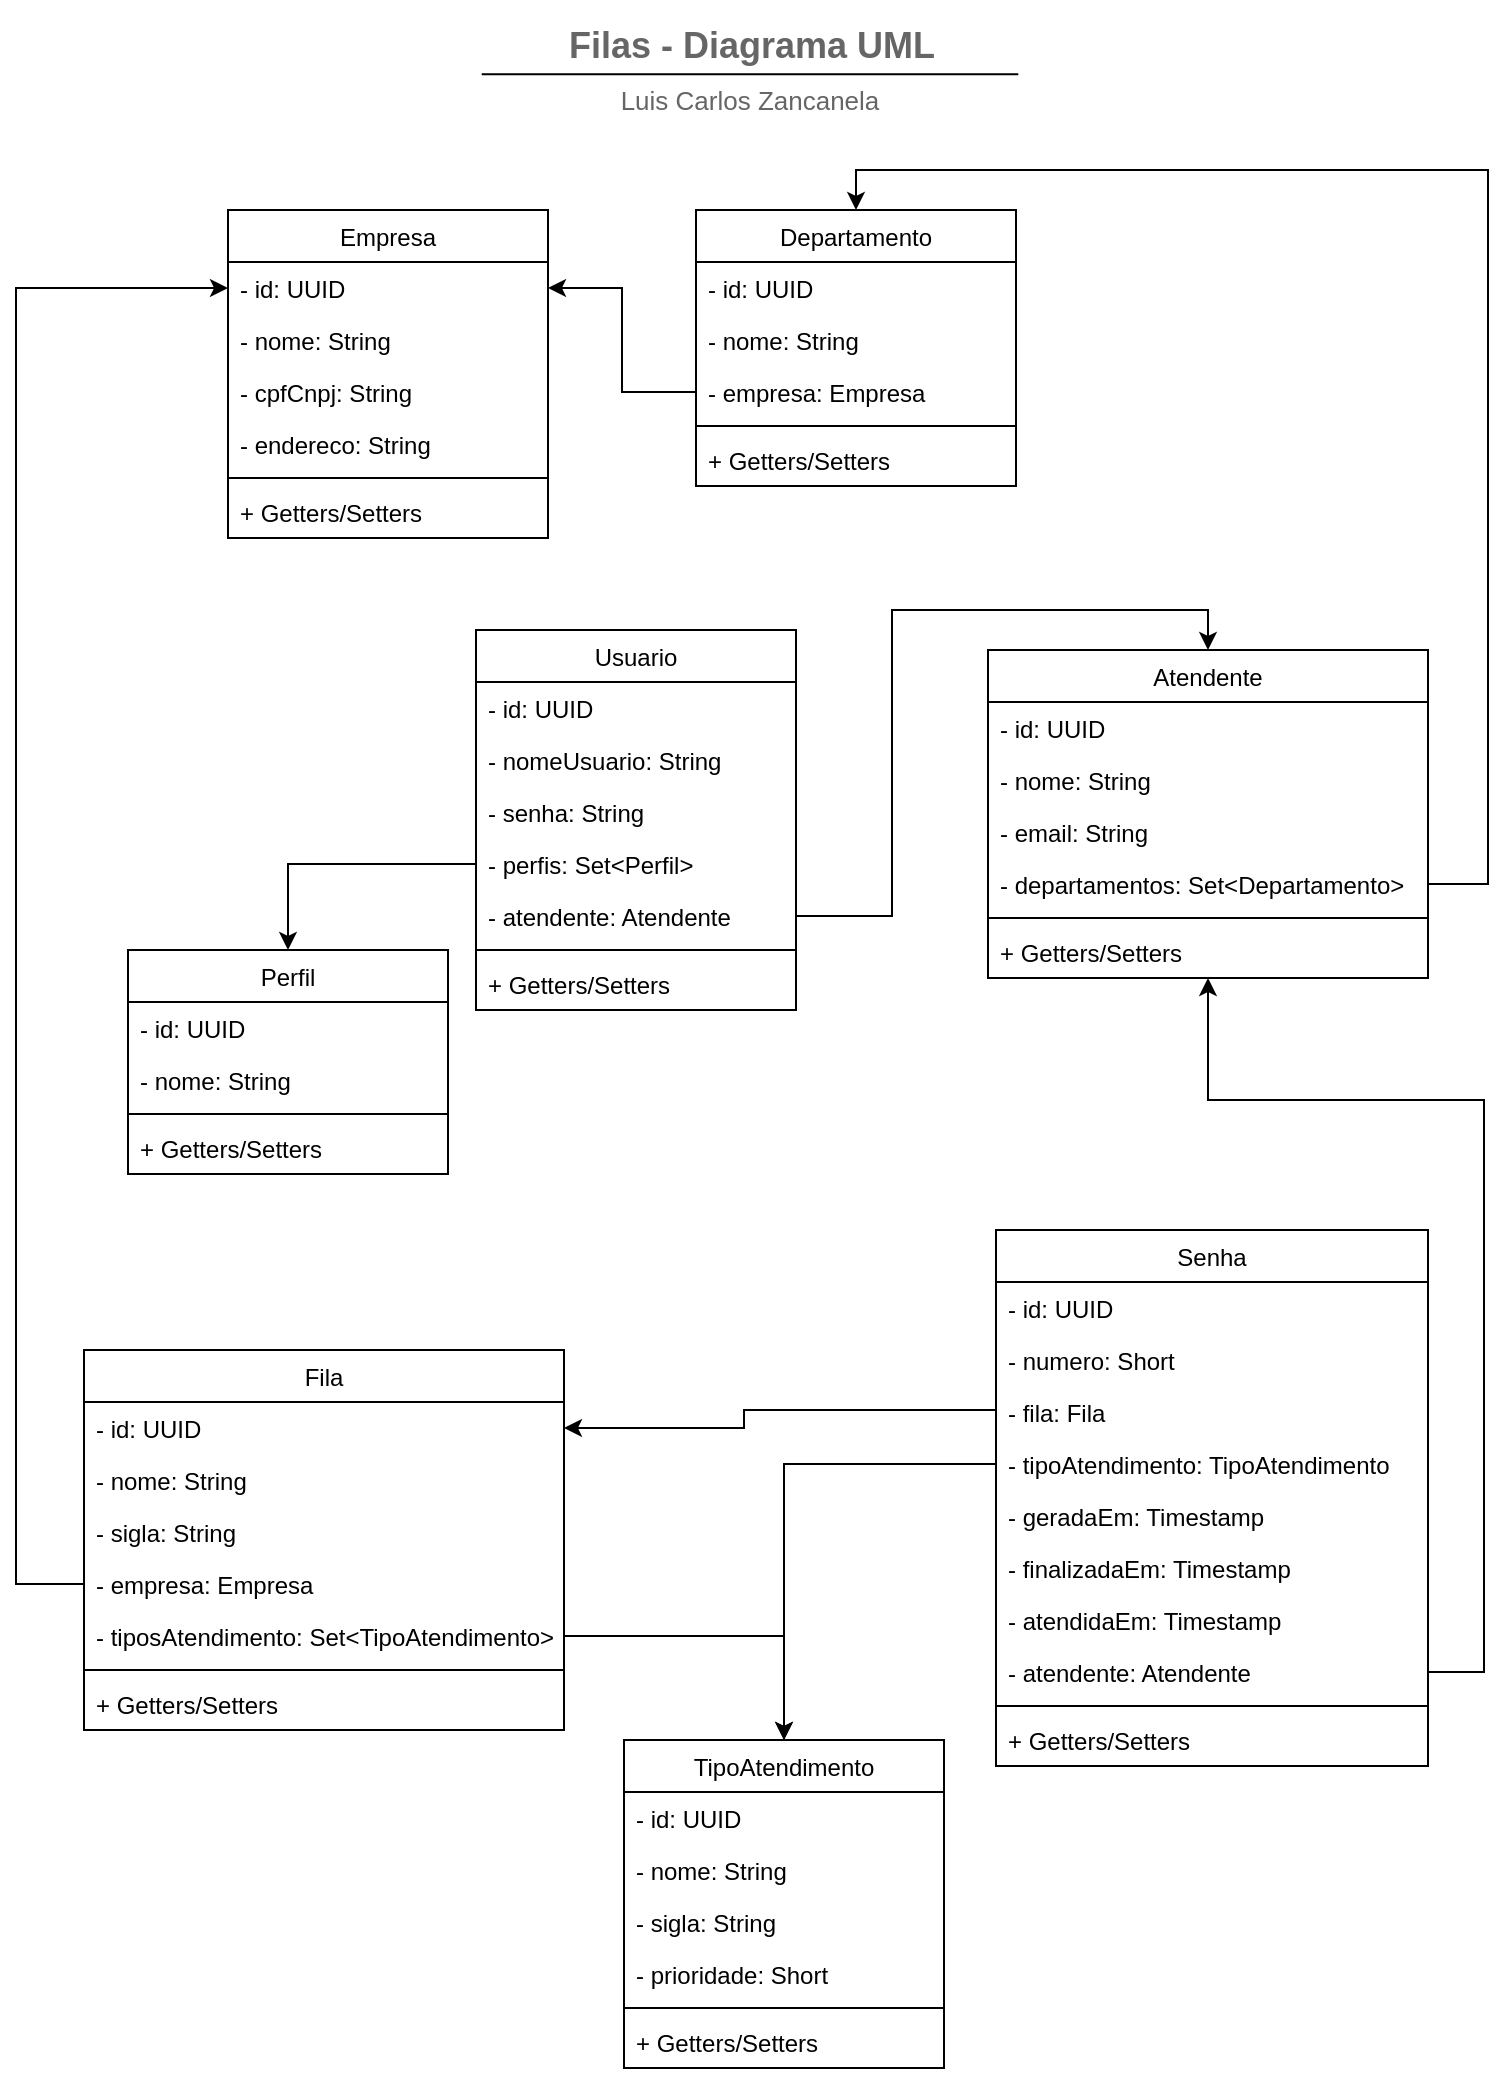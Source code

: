 <mxfile version="20.8.23" type="device"><diagram id="C5RBs43oDa-KdzZeNtuy" name="Page-1"><mxGraphModel dx="1434" dy="764" grid="1" gridSize="10" guides="1" tooltips="1" connect="1" arrows="1" fold="1" page="1" pageScale="1" pageWidth="827" pageHeight="1169" math="0" shadow="0"><root><mxCell id="WIyWlLk6GJQsqaUBKTNV-0"/><mxCell id="WIyWlLk6GJQsqaUBKTNV-1" parent="WIyWlLk6GJQsqaUBKTNV-0"/><mxCell id="zkfFHV4jXpPFQw0GAbJ--0" value="Empresa" style="swimlane;fontStyle=0;align=center;verticalAlign=top;childLayout=stackLayout;horizontal=1;startSize=26;horizontalStack=0;resizeParent=1;resizeLast=0;collapsible=1;marginBottom=0;rounded=0;shadow=0;strokeWidth=1;" parent="WIyWlLk6GJQsqaUBKTNV-1" vertex="1"><mxGeometry x="152" y="135" width="160" height="164" as="geometry"><mxRectangle x="230" y="140" width="160" height="26" as="alternateBounds"/></mxGeometry></mxCell><mxCell id="ADWhMTYY1cXsWuHBEcW_-0" value="- id: UUID" style="text;align=left;verticalAlign=top;spacingLeft=4;spacingRight=4;overflow=hidden;rotatable=0;points=[[0,0.5],[1,0.5]];portConstraint=eastwest;" parent="zkfFHV4jXpPFQw0GAbJ--0" vertex="1"><mxGeometry y="26" width="160" height="26" as="geometry"/></mxCell><mxCell id="zkfFHV4jXpPFQw0GAbJ--1" value="- nome: String" style="text;align=left;verticalAlign=top;spacingLeft=4;spacingRight=4;overflow=hidden;rotatable=0;points=[[0,0.5],[1,0.5]];portConstraint=eastwest;" parent="zkfFHV4jXpPFQw0GAbJ--0" vertex="1"><mxGeometry y="52" width="160" height="26" as="geometry"/></mxCell><mxCell id="zkfFHV4jXpPFQw0GAbJ--2" value="- cpfCnpj: String" style="text;align=left;verticalAlign=top;spacingLeft=4;spacingRight=4;overflow=hidden;rotatable=0;points=[[0,0.5],[1,0.5]];portConstraint=eastwest;rounded=0;shadow=0;html=0;" parent="zkfFHV4jXpPFQw0GAbJ--0" vertex="1"><mxGeometry y="78" width="160" height="26" as="geometry"/></mxCell><mxCell id="zkfFHV4jXpPFQw0GAbJ--3" value="- endereco: String" style="text;align=left;verticalAlign=top;spacingLeft=4;spacingRight=4;overflow=hidden;rotatable=0;points=[[0,0.5],[1,0.5]];portConstraint=eastwest;rounded=0;shadow=0;html=0;" parent="zkfFHV4jXpPFQw0GAbJ--0" vertex="1"><mxGeometry y="104" width="160" height="26" as="geometry"/></mxCell><mxCell id="ADWhMTYY1cXsWuHBEcW_-4" value="" style="line;html=1;strokeWidth=1;align=left;verticalAlign=middle;spacingTop=-1;spacingLeft=3;spacingRight=3;rotatable=0;labelPosition=right;points=[];portConstraint=eastwest;" parent="zkfFHV4jXpPFQw0GAbJ--0" vertex="1"><mxGeometry y="130" width="160" height="8" as="geometry"/></mxCell><mxCell id="ADWhMTYY1cXsWuHBEcW_-5" value="+ Getters/Setters" style="text;align=left;verticalAlign=top;spacingLeft=4;spacingRight=4;overflow=hidden;rotatable=0;points=[[0,0.5],[1,0.5]];portConstraint=eastwest;rounded=0;shadow=0;html=0;" parent="zkfFHV4jXpPFQw0GAbJ--0" vertex="1"><mxGeometry y="138" width="160" height="26" as="geometry"/></mxCell><mxCell id="ADWhMTYY1cXsWuHBEcW_-37" style="edgeStyle=orthogonalEdgeStyle;rounded=0;orthogonalLoop=1;jettySize=auto;html=1;entryX=0;entryY=0.5;entryDx=0;entryDy=0;exitX=0;exitY=0.5;exitDx=0;exitDy=0;" parent="WIyWlLk6GJQsqaUBKTNV-1" source="ADWhMTYY1cXsWuHBEcW_-9" target="ADWhMTYY1cXsWuHBEcW_-0" edge="1"><mxGeometry relative="1" as="geometry"><Array as="points"><mxPoint x="46" y="822"/><mxPoint x="46" y="174"/></Array></mxGeometry></mxCell><mxCell id="zkfFHV4jXpPFQw0GAbJ--6" value="Fila" style="swimlane;fontStyle=0;align=center;verticalAlign=top;childLayout=stackLayout;horizontal=1;startSize=26;horizontalStack=0;resizeParent=1;resizeLast=0;collapsible=1;marginBottom=0;rounded=0;shadow=0;strokeWidth=1;" parent="WIyWlLk6GJQsqaUBKTNV-1" vertex="1"><mxGeometry x="80" y="705" width="240" height="190" as="geometry"><mxRectangle x="130" y="380" width="160" height="26" as="alternateBounds"/></mxGeometry></mxCell><mxCell id="zkfFHV4jXpPFQw0GAbJ--7" value="- id: UUID" style="text;align=left;verticalAlign=top;spacingLeft=4;spacingRight=4;overflow=hidden;rotatable=0;points=[[0,0.5],[1,0.5]];portConstraint=eastwest;" parent="zkfFHV4jXpPFQw0GAbJ--6" vertex="1"><mxGeometry y="26" width="240" height="26" as="geometry"/></mxCell><mxCell id="zkfFHV4jXpPFQw0GAbJ--8" value="- nome: String" style="text;align=left;verticalAlign=top;spacingLeft=4;spacingRight=4;overflow=hidden;rotatable=0;points=[[0,0.5],[1,0.5]];portConstraint=eastwest;rounded=0;shadow=0;html=0;" parent="zkfFHV4jXpPFQw0GAbJ--6" vertex="1"><mxGeometry y="52" width="240" height="26" as="geometry"/></mxCell><mxCell id="ADWhMTYY1cXsWuHBEcW_-69" value="- sigla: String" style="text;align=left;verticalAlign=top;spacingLeft=4;spacingRight=4;overflow=hidden;rotatable=0;points=[[0,0.5],[1,0.5]];portConstraint=eastwest;rounded=0;shadow=0;html=0;" parent="zkfFHV4jXpPFQw0GAbJ--6" vertex="1"><mxGeometry y="78" width="240" height="26" as="geometry"/></mxCell><mxCell id="ADWhMTYY1cXsWuHBEcW_-9" value="- empresa: Empresa" style="text;align=left;verticalAlign=top;spacingLeft=4;spacingRight=4;overflow=hidden;rotatable=0;points=[[0,0.5],[1,0.5]];portConstraint=eastwest;rounded=0;shadow=0;html=0;" parent="zkfFHV4jXpPFQw0GAbJ--6" vertex="1"><mxGeometry y="104" width="240" height="26" as="geometry"/></mxCell><mxCell id="7JZhe1OQa5tvlyuOuLBr-11" value="- tiposAtendimento: Set&lt;TipoAtendimento&gt;" style="text;align=left;verticalAlign=top;spacingLeft=4;spacingRight=4;overflow=hidden;rotatable=0;points=[[0,0.5],[1,0.5]];portConstraint=eastwest;rounded=0;shadow=0;html=0;" parent="zkfFHV4jXpPFQw0GAbJ--6" vertex="1"><mxGeometry y="130" width="240" height="26" as="geometry"/></mxCell><mxCell id="ADWhMTYY1cXsWuHBEcW_-2" value="" style="line;html=1;strokeWidth=1;align=left;verticalAlign=middle;spacingTop=-1;spacingLeft=3;spacingRight=3;rotatable=0;labelPosition=right;points=[];portConstraint=eastwest;" parent="zkfFHV4jXpPFQw0GAbJ--6" vertex="1"><mxGeometry y="156" width="240" height="8" as="geometry"/></mxCell><mxCell id="ADWhMTYY1cXsWuHBEcW_-6" value="+ Getters/Setters" style="text;align=left;verticalAlign=top;spacingLeft=4;spacingRight=4;overflow=hidden;rotatable=0;points=[[0,0.5],[1,0.5]];portConstraint=eastwest;rounded=0;shadow=0;html=0;" parent="zkfFHV4jXpPFQw0GAbJ--6" vertex="1"><mxGeometry y="164" width="240" height="26" as="geometry"/></mxCell><mxCell id="ADWhMTYY1cXsWuHBEcW_-40" style="edgeStyle=orthogonalEdgeStyle;rounded=0;orthogonalLoop=1;jettySize=auto;html=1;entryX=0.5;entryY=1;entryDx=0;entryDy=0;exitX=1;exitY=0.5;exitDx=0;exitDy=0;" parent="WIyWlLk6GJQsqaUBKTNV-1" source="ADWhMTYY1cXsWuHBEcW_-12" target="ADWhMTYY1cXsWuHBEcW_-13" edge="1"><mxGeometry relative="1" as="geometry"><Array as="points"><mxPoint x="780" y="866"/><mxPoint x="780" y="580"/><mxPoint x="642" y="580"/></Array></mxGeometry></mxCell><mxCell id="zkfFHV4jXpPFQw0GAbJ--13" value="Senha" style="swimlane;fontStyle=0;align=center;verticalAlign=top;childLayout=stackLayout;horizontal=1;startSize=26;horizontalStack=0;resizeParent=1;resizeLast=0;collapsible=1;marginBottom=0;rounded=0;shadow=0;strokeWidth=1;" parent="WIyWlLk6GJQsqaUBKTNV-1" vertex="1"><mxGeometry x="536" y="645" width="216" height="268" as="geometry"><mxRectangle x="340" y="380" width="170" height="26" as="alternateBounds"/></mxGeometry></mxCell><mxCell id="zkfFHV4jXpPFQw0GAbJ--14" value="- id: UUID" style="text;align=left;verticalAlign=top;spacingLeft=4;spacingRight=4;overflow=hidden;rotatable=0;points=[[0,0.5],[1,0.5]];portConstraint=eastwest;" parent="zkfFHV4jXpPFQw0GAbJ--13" vertex="1"><mxGeometry y="26" width="216" height="26" as="geometry"/></mxCell><mxCell id="ADWhMTYY1cXsWuHBEcW_-7" value="- numero: Short" style="text;align=left;verticalAlign=top;spacingLeft=4;spacingRight=4;overflow=hidden;rotatable=0;points=[[0,0.5],[1,0.5]];portConstraint=eastwest;" parent="zkfFHV4jXpPFQw0GAbJ--13" vertex="1"><mxGeometry y="52" width="216" height="26" as="geometry"/></mxCell><mxCell id="ADWhMTYY1cXsWuHBEcW_-8" value="- fila: Fila" style="text;align=left;verticalAlign=top;spacingLeft=4;spacingRight=4;overflow=hidden;rotatable=0;points=[[0,0.5],[1,0.5]];portConstraint=eastwest;" parent="zkfFHV4jXpPFQw0GAbJ--13" vertex="1"><mxGeometry y="78" width="216" height="26" as="geometry"/></mxCell><mxCell id="ADWhMTYY1cXsWuHBEcW_-58" value="- tipoAtendimento: TipoAtendimento" style="text;align=left;verticalAlign=top;spacingLeft=4;spacingRight=4;overflow=hidden;rotatable=0;points=[[0,0.5],[1,0.5]];portConstraint=eastwest;" parent="zkfFHV4jXpPFQw0GAbJ--13" vertex="1"><mxGeometry y="104" width="216" height="26" as="geometry"/></mxCell><mxCell id="ADWhMTYY1cXsWuHBEcW_-10" value="- geradaEm: Timestamp" style="text;align=left;verticalAlign=top;spacingLeft=4;spacingRight=4;overflow=hidden;rotatable=0;points=[[0,0.5],[1,0.5]];portConstraint=eastwest;" parent="zkfFHV4jXpPFQw0GAbJ--13" vertex="1"><mxGeometry y="130" width="216" height="26" as="geometry"/></mxCell><mxCell id="ADWhMTYY1cXsWuHBEcW_-59" value="- finalizadaEm: Timestamp" style="text;align=left;verticalAlign=top;spacingLeft=4;spacingRight=4;overflow=hidden;rotatable=0;points=[[0,0.5],[1,0.5]];portConstraint=eastwest;" parent="zkfFHV4jXpPFQw0GAbJ--13" vertex="1"><mxGeometry y="156" width="216" height="26" as="geometry"/></mxCell><mxCell id="a9kXdfOx25dm5fc3mjPF-0" value="- atendidaEm: Timestamp" style="text;align=left;verticalAlign=top;spacingLeft=4;spacingRight=4;overflow=hidden;rotatable=0;points=[[0,0.5],[1,0.5]];portConstraint=eastwest;" parent="zkfFHV4jXpPFQw0GAbJ--13" vertex="1"><mxGeometry y="182" width="216" height="26" as="geometry"/></mxCell><mxCell id="ADWhMTYY1cXsWuHBEcW_-12" value="- atendente: Atendente" style="text;align=left;verticalAlign=top;spacingLeft=4;spacingRight=4;overflow=hidden;rotatable=0;points=[[0,0.5],[1,0.5]];portConstraint=eastwest;" parent="zkfFHV4jXpPFQw0GAbJ--13" vertex="1"><mxGeometry y="208" width="216" height="26" as="geometry"/></mxCell><mxCell id="zkfFHV4jXpPFQw0GAbJ--15" value="" style="line;html=1;strokeWidth=1;align=left;verticalAlign=middle;spacingTop=-1;spacingLeft=3;spacingRight=3;rotatable=0;labelPosition=right;points=[];portConstraint=eastwest;" parent="zkfFHV4jXpPFQw0GAbJ--13" vertex="1"><mxGeometry y="234" width="216" height="8" as="geometry"/></mxCell><mxCell id="ADWhMTYY1cXsWuHBEcW_-39" value="+ Getters/Setters" style="text;align=left;verticalAlign=top;spacingLeft=4;spacingRight=4;overflow=hidden;rotatable=0;points=[[0,0.5],[1,0.5]];portConstraint=eastwest;rounded=0;shadow=0;html=0;" parent="zkfFHV4jXpPFQw0GAbJ--13" vertex="1"><mxGeometry y="242" width="216" height="26" as="geometry"/></mxCell><mxCell id="ADWhMTYY1cXsWuHBEcW_-13" value="Atendente" style="swimlane;fontStyle=0;align=center;verticalAlign=top;childLayout=stackLayout;horizontal=1;startSize=26;horizontalStack=0;resizeParent=1;resizeLast=0;collapsible=1;marginBottom=0;rounded=0;shadow=0;strokeWidth=1;" parent="WIyWlLk6GJQsqaUBKTNV-1" vertex="1"><mxGeometry x="532" y="355" width="220" height="164" as="geometry"><mxRectangle x="230" y="140" width="160" height="26" as="alternateBounds"/></mxGeometry></mxCell><mxCell id="ADWhMTYY1cXsWuHBEcW_-14" value="- id: UUID" style="text;align=left;verticalAlign=top;spacingLeft=4;spacingRight=4;overflow=hidden;rotatable=0;points=[[0,0.5],[1,0.5]];portConstraint=eastwest;" parent="ADWhMTYY1cXsWuHBEcW_-13" vertex="1"><mxGeometry y="26" width="220" height="26" as="geometry"/></mxCell><mxCell id="ADWhMTYY1cXsWuHBEcW_-15" value="- nome: String" style="text;align=left;verticalAlign=top;spacingLeft=4;spacingRight=4;overflow=hidden;rotatable=0;points=[[0,0.5],[1,0.5]];portConstraint=eastwest;" parent="ADWhMTYY1cXsWuHBEcW_-13" vertex="1"><mxGeometry y="52" width="220" height="26" as="geometry"/></mxCell><mxCell id="9oR60e1BXBD8Jsf3Tc6t-0" value="- email: String" style="text;align=left;verticalAlign=top;spacingLeft=4;spacingRight=4;overflow=hidden;rotatable=0;points=[[0,0.5],[1,0.5]];portConstraint=eastwest;" vertex="1" parent="ADWhMTYY1cXsWuHBEcW_-13"><mxGeometry y="78" width="220" height="26" as="geometry"/></mxCell><mxCell id="ADWhMTYY1cXsWuHBEcW_-41" value="- departamentos: Set&lt;Departamento&gt;" style="text;align=left;verticalAlign=top;spacingLeft=4;spacingRight=4;overflow=hidden;rotatable=0;points=[[0,0.5],[1,0.5]];portConstraint=eastwest;rounded=0;shadow=0;html=0;" parent="ADWhMTYY1cXsWuHBEcW_-13" vertex="1"><mxGeometry y="104" width="220" height="26" as="geometry"/></mxCell><mxCell id="ADWhMTYY1cXsWuHBEcW_-18" value="" style="line;html=1;strokeWidth=1;align=left;verticalAlign=middle;spacingTop=-1;spacingLeft=3;spacingRight=3;rotatable=0;labelPosition=right;points=[];portConstraint=eastwest;" parent="ADWhMTYY1cXsWuHBEcW_-13" vertex="1"><mxGeometry y="130" width="220" height="8" as="geometry"/></mxCell><mxCell id="ADWhMTYY1cXsWuHBEcW_-19" value="+ Getters/Setters" style="text;align=left;verticalAlign=top;spacingLeft=4;spacingRight=4;overflow=hidden;rotatable=0;points=[[0,0.5],[1,0.5]];portConstraint=eastwest;rounded=0;shadow=0;html=0;" parent="ADWhMTYY1cXsWuHBEcW_-13" vertex="1"><mxGeometry y="138" width="220" height="26" as="geometry"/></mxCell><mxCell id="ADWhMTYY1cXsWuHBEcW_-20" value="Usuario" style="swimlane;fontStyle=0;align=center;verticalAlign=top;childLayout=stackLayout;horizontal=1;startSize=26;horizontalStack=0;resizeParent=1;resizeLast=0;collapsible=1;marginBottom=0;rounded=0;shadow=0;strokeWidth=1;" parent="WIyWlLk6GJQsqaUBKTNV-1" vertex="1"><mxGeometry x="276" y="345" width="160" height="190" as="geometry"><mxRectangle x="230" y="140" width="160" height="26" as="alternateBounds"/></mxGeometry></mxCell><mxCell id="ADWhMTYY1cXsWuHBEcW_-21" value="- id: UUID" style="text;align=left;verticalAlign=top;spacingLeft=4;spacingRight=4;overflow=hidden;rotatable=0;points=[[0,0.5],[1,0.5]];portConstraint=eastwest;" parent="ADWhMTYY1cXsWuHBEcW_-20" vertex="1"><mxGeometry y="26" width="160" height="26" as="geometry"/></mxCell><mxCell id="ADWhMTYY1cXsWuHBEcW_-22" value="- nomeUsuario: String" style="text;align=left;verticalAlign=top;spacingLeft=4;spacingRight=4;overflow=hidden;rotatable=0;points=[[0,0.5],[1,0.5]];portConstraint=eastwest;" parent="ADWhMTYY1cXsWuHBEcW_-20" vertex="1"><mxGeometry y="52" width="160" height="26" as="geometry"/></mxCell><mxCell id="ADWhMTYY1cXsWuHBEcW_-23" value="- senha: String" style="text;align=left;verticalAlign=top;spacingLeft=4;spacingRight=4;overflow=hidden;rotatable=0;points=[[0,0.5],[1,0.5]];portConstraint=eastwest;rounded=0;shadow=0;html=0;" parent="ADWhMTYY1cXsWuHBEcW_-20" vertex="1"><mxGeometry y="78" width="160" height="26" as="geometry"/></mxCell><mxCell id="ADWhMTYY1cXsWuHBEcW_-26" value="- perfis: Set&lt;Perfil&gt;" style="text;align=left;verticalAlign=top;spacingLeft=4;spacingRight=4;overflow=hidden;rotatable=0;points=[[0,0.5],[1,0.5]];portConstraint=eastwest;rounded=0;shadow=0;html=0;" parent="ADWhMTYY1cXsWuHBEcW_-20" vertex="1"><mxGeometry y="104" width="160" height="26" as="geometry"/></mxCell><mxCell id="a9kXdfOx25dm5fc3mjPF-1" value="- atendente: Atendente" style="text;align=left;verticalAlign=top;spacingLeft=4;spacingRight=4;overflow=hidden;rotatable=0;points=[[0,0.5],[1,0.5]];portConstraint=eastwest;rounded=0;shadow=0;html=0;" parent="ADWhMTYY1cXsWuHBEcW_-20" vertex="1"><mxGeometry y="130" width="160" height="26" as="geometry"/></mxCell><mxCell id="ADWhMTYY1cXsWuHBEcW_-24" value="" style="line;html=1;strokeWidth=1;align=left;verticalAlign=middle;spacingTop=-1;spacingLeft=3;spacingRight=3;rotatable=0;labelPosition=right;points=[];portConstraint=eastwest;" parent="ADWhMTYY1cXsWuHBEcW_-20" vertex="1"><mxGeometry y="156" width="160" height="8" as="geometry"/></mxCell><mxCell id="ADWhMTYY1cXsWuHBEcW_-25" value="+ Getters/Setters" style="text;align=left;verticalAlign=top;spacingLeft=4;spacingRight=4;overflow=hidden;rotatable=0;points=[[0,0.5],[1,0.5]];portConstraint=eastwest;rounded=0;shadow=0;html=0;" parent="ADWhMTYY1cXsWuHBEcW_-20" vertex="1"><mxGeometry y="164" width="160" height="26" as="geometry"/></mxCell><mxCell id="ADWhMTYY1cXsWuHBEcW_-28" value="Perfil" style="swimlane;fontStyle=0;align=center;verticalAlign=top;childLayout=stackLayout;horizontal=1;startSize=26;horizontalStack=0;resizeParent=1;resizeLast=0;collapsible=1;marginBottom=0;rounded=0;shadow=0;strokeWidth=1;" parent="WIyWlLk6GJQsqaUBKTNV-1" vertex="1"><mxGeometry x="102" y="505" width="160" height="112" as="geometry"><mxRectangle x="230" y="140" width="160" height="26" as="alternateBounds"/></mxGeometry></mxCell><mxCell id="ADWhMTYY1cXsWuHBEcW_-29" value="- id: UUID" style="text;align=left;verticalAlign=top;spacingLeft=4;spacingRight=4;overflow=hidden;rotatable=0;points=[[0,0.5],[1,0.5]];portConstraint=eastwest;" parent="ADWhMTYY1cXsWuHBEcW_-28" vertex="1"><mxGeometry y="26" width="160" height="26" as="geometry"/></mxCell><mxCell id="ADWhMTYY1cXsWuHBEcW_-30" value="- nome: String" style="text;align=left;verticalAlign=top;spacingLeft=4;spacingRight=4;overflow=hidden;rotatable=0;points=[[0,0.5],[1,0.5]];portConstraint=eastwest;" parent="ADWhMTYY1cXsWuHBEcW_-28" vertex="1"><mxGeometry y="52" width="160" height="26" as="geometry"/></mxCell><mxCell id="ADWhMTYY1cXsWuHBEcW_-33" value="" style="line;html=1;strokeWidth=1;align=left;verticalAlign=middle;spacingTop=-1;spacingLeft=3;spacingRight=3;rotatable=0;labelPosition=right;points=[];portConstraint=eastwest;" parent="ADWhMTYY1cXsWuHBEcW_-28" vertex="1"><mxGeometry y="78" width="160" height="8" as="geometry"/></mxCell><mxCell id="ADWhMTYY1cXsWuHBEcW_-34" value="+ Getters/Setters" style="text;align=left;verticalAlign=top;spacingLeft=4;spacingRight=4;overflow=hidden;rotatable=0;points=[[0,0.5],[1,0.5]];portConstraint=eastwest;rounded=0;shadow=0;html=0;" parent="ADWhMTYY1cXsWuHBEcW_-28" vertex="1"><mxGeometry y="86" width="160" height="26" as="geometry"/></mxCell><mxCell id="ADWhMTYY1cXsWuHBEcW_-38" style="edgeStyle=orthogonalEdgeStyle;rounded=0;orthogonalLoop=1;jettySize=auto;html=1;entryX=1;entryY=0.5;entryDx=0;entryDy=0;exitX=0;exitY=0.5;exitDx=0;exitDy=0;" parent="WIyWlLk6GJQsqaUBKTNV-1" source="ADWhMTYY1cXsWuHBEcW_-8" target="zkfFHV4jXpPFQw0GAbJ--7" edge="1"><mxGeometry relative="1" as="geometry"><Array as="points"><mxPoint x="536" y="735"/><mxPoint x="410" y="735"/><mxPoint x="410" y="744"/></Array><mxPoint x="492" y="870" as="sourcePoint"/></mxGeometry></mxCell><mxCell id="ADWhMTYY1cXsWuHBEcW_-50" style="edgeStyle=orthogonalEdgeStyle;rounded=0;orthogonalLoop=1;jettySize=auto;html=1;exitX=0;exitY=0.5;exitDx=0;exitDy=0;" parent="WIyWlLk6GJQsqaUBKTNV-1" source="ADWhMTYY1cXsWuHBEcW_-45" target="ADWhMTYY1cXsWuHBEcW_-0" edge="1"><mxGeometry relative="1" as="geometry"/></mxCell><mxCell id="ADWhMTYY1cXsWuHBEcW_-42" value="Departamento" style="swimlane;fontStyle=0;align=center;verticalAlign=top;childLayout=stackLayout;horizontal=1;startSize=26;horizontalStack=0;resizeParent=1;resizeLast=0;collapsible=1;marginBottom=0;rounded=0;shadow=0;strokeWidth=1;" parent="WIyWlLk6GJQsqaUBKTNV-1" vertex="1"><mxGeometry x="386" y="135" width="160" height="138" as="geometry"><mxRectangle x="230" y="140" width="160" height="26" as="alternateBounds"/></mxGeometry></mxCell><mxCell id="ADWhMTYY1cXsWuHBEcW_-43" value="- id: UUID" style="text;align=left;verticalAlign=top;spacingLeft=4;spacingRight=4;overflow=hidden;rotatable=0;points=[[0,0.5],[1,0.5]];portConstraint=eastwest;" parent="ADWhMTYY1cXsWuHBEcW_-42" vertex="1"><mxGeometry y="26" width="160" height="26" as="geometry"/></mxCell><mxCell id="ADWhMTYY1cXsWuHBEcW_-44" value="- nome: String" style="text;align=left;verticalAlign=top;spacingLeft=4;spacingRight=4;overflow=hidden;rotatable=0;points=[[0,0.5],[1,0.5]];portConstraint=eastwest;" parent="ADWhMTYY1cXsWuHBEcW_-42" vertex="1"><mxGeometry y="52" width="160" height="26" as="geometry"/></mxCell><mxCell id="ADWhMTYY1cXsWuHBEcW_-45" value="- empresa: Empresa" style="text;align=left;verticalAlign=top;spacingLeft=4;spacingRight=4;overflow=hidden;rotatable=0;points=[[0,0.5],[1,0.5]];portConstraint=eastwest;rounded=0;shadow=0;html=0;" parent="ADWhMTYY1cXsWuHBEcW_-42" vertex="1"><mxGeometry y="78" width="160" height="26" as="geometry"/></mxCell><mxCell id="ADWhMTYY1cXsWuHBEcW_-47" value="" style="line;html=1;strokeWidth=1;align=left;verticalAlign=middle;spacingTop=-1;spacingLeft=3;spacingRight=3;rotatable=0;labelPosition=right;points=[];portConstraint=eastwest;" parent="ADWhMTYY1cXsWuHBEcW_-42" vertex="1"><mxGeometry y="104" width="160" height="8" as="geometry"/></mxCell><mxCell id="ADWhMTYY1cXsWuHBEcW_-48" value="+ Getters/Setters" style="text;align=left;verticalAlign=top;spacingLeft=4;spacingRight=4;overflow=hidden;rotatable=0;points=[[0,0.5],[1,0.5]];portConstraint=eastwest;rounded=0;shadow=0;html=0;" parent="ADWhMTYY1cXsWuHBEcW_-42" vertex="1"><mxGeometry y="112" width="160" height="26" as="geometry"/></mxCell><mxCell id="ADWhMTYY1cXsWuHBEcW_-56" value="" style="group" parent="WIyWlLk6GJQsqaUBKTNV-1" vertex="1" connectable="0"><mxGeometry x="263" y="30" width="300.85" height="66.04" as="geometry"/></mxCell><mxCell id="ADWhMTYY1cXsWuHBEcW_-52" value="Filas - Diagrama UML" style="text;html=1;strokeColor=none;fillColor=none;align=center;verticalAlign=middle;whiteSpace=wrap;rounded=0;fontStyle=1;fontSize=18;fontColor=#666666;" parent="ADWhMTYY1cXsWuHBEcW_-56" vertex="1"><mxGeometry x="0.85" width="300" height="45.763" as="geometry"/></mxCell><mxCell id="ADWhMTYY1cXsWuHBEcW_-53" value="Luis Carlos Zancanela" style="text;html=1;strokeColor=none;fillColor=none;align=center;verticalAlign=middle;whiteSpace=wrap;rounded=0;fontStyle=0;fontSize=13;fontColor=#666666;" parent="ADWhMTYY1cXsWuHBEcW_-56" vertex="1"><mxGeometry y="34.006" width="300" height="32.034" as="geometry"/></mxCell><mxCell id="ADWhMTYY1cXsWuHBEcW_-54" value="" style="line;html=1;strokeWidth=1;align=left;verticalAlign=middle;spacingTop=-1;spacingLeft=3;spacingRight=3;rotatable=0;labelPosition=right;points=[];portConstraint=eastwest;fontColor=#666666;" parent="ADWhMTYY1cXsWuHBEcW_-56" vertex="1"><mxGeometry x="15.854" y="31.003" width="268.293" height="12.203" as="geometry"/></mxCell><mxCell id="7JZhe1OQa5tvlyuOuLBr-0" value="TipoAtendimento" style="swimlane;fontStyle=0;align=center;verticalAlign=top;childLayout=stackLayout;horizontal=1;startSize=26;horizontalStack=0;resizeParent=1;resizeLast=0;collapsible=1;marginBottom=0;rounded=0;shadow=0;strokeWidth=1;" parent="WIyWlLk6GJQsqaUBKTNV-1" vertex="1"><mxGeometry x="350" y="900" width="160" height="164" as="geometry"><mxRectangle x="130" y="380" width="160" height="26" as="alternateBounds"/></mxGeometry></mxCell><mxCell id="7JZhe1OQa5tvlyuOuLBr-1" value="- id: UUID" style="text;align=left;verticalAlign=top;spacingLeft=4;spacingRight=4;overflow=hidden;rotatable=0;points=[[0,0.5],[1,0.5]];portConstraint=eastwest;" parent="7JZhe1OQa5tvlyuOuLBr-0" vertex="1"><mxGeometry y="26" width="160" height="26" as="geometry"/></mxCell><mxCell id="7JZhe1OQa5tvlyuOuLBr-2" value="- nome: String" style="text;align=left;verticalAlign=top;spacingLeft=4;spacingRight=4;overflow=hidden;rotatable=0;points=[[0,0.5],[1,0.5]];portConstraint=eastwest;rounded=0;shadow=0;html=0;" parent="7JZhe1OQa5tvlyuOuLBr-0" vertex="1"><mxGeometry y="52" width="160" height="26" as="geometry"/></mxCell><mxCell id="7JZhe1OQa5tvlyuOuLBr-3" value="- sigla: String" style="text;align=left;verticalAlign=top;spacingLeft=4;spacingRight=4;overflow=hidden;rotatable=0;points=[[0,0.5],[1,0.5]];portConstraint=eastwest;rounded=0;shadow=0;html=0;" parent="7JZhe1OQa5tvlyuOuLBr-0" vertex="1"><mxGeometry y="78" width="160" height="26" as="geometry"/></mxCell><mxCell id="7JZhe1OQa5tvlyuOuLBr-4" value="- prioridade: Short" style="text;align=left;verticalAlign=top;spacingLeft=4;spacingRight=4;overflow=hidden;rotatable=0;points=[[0,0.5],[1,0.5]];portConstraint=eastwest;rounded=0;shadow=0;html=0;" parent="7JZhe1OQa5tvlyuOuLBr-0" vertex="1"><mxGeometry y="104" width="160" height="26" as="geometry"/></mxCell><mxCell id="7JZhe1OQa5tvlyuOuLBr-8" value="" style="line;html=1;strokeWidth=1;align=left;verticalAlign=middle;spacingTop=-1;spacingLeft=3;spacingRight=3;rotatable=0;labelPosition=right;points=[];portConstraint=eastwest;" parent="7JZhe1OQa5tvlyuOuLBr-0" vertex="1"><mxGeometry y="130" width="160" height="8" as="geometry"/></mxCell><mxCell id="7JZhe1OQa5tvlyuOuLBr-9" value="+ Getters/Setters" style="text;align=left;verticalAlign=top;spacingLeft=4;spacingRight=4;overflow=hidden;rotatable=0;points=[[0,0.5],[1,0.5]];portConstraint=eastwest;rounded=0;shadow=0;html=0;" parent="7JZhe1OQa5tvlyuOuLBr-0" vertex="1"><mxGeometry y="138" width="160" height="26" as="geometry"/></mxCell><mxCell id="7JZhe1OQa5tvlyuOuLBr-13" style="edgeStyle=orthogonalEdgeStyle;rounded=0;orthogonalLoop=1;jettySize=auto;html=1;entryX=0.5;entryY=0;entryDx=0;entryDy=0;" parent="WIyWlLk6GJQsqaUBKTNV-1" source="7JZhe1OQa5tvlyuOuLBr-11" target="7JZhe1OQa5tvlyuOuLBr-0" edge="1"><mxGeometry relative="1" as="geometry"/></mxCell><mxCell id="a9kXdfOx25dm5fc3mjPF-4" style="edgeStyle=orthogonalEdgeStyle;rounded=0;orthogonalLoop=1;jettySize=auto;html=1;startArrow=none;startFill=0;endArrow=classic;endFill=1;" parent="WIyWlLk6GJQsqaUBKTNV-1" source="ADWhMTYY1cXsWuHBEcW_-26" target="ADWhMTYY1cXsWuHBEcW_-28" edge="1"><mxGeometry relative="1" as="geometry"/></mxCell><mxCell id="a9kXdfOx25dm5fc3mjPF-5" style="edgeStyle=orthogonalEdgeStyle;rounded=0;orthogonalLoop=1;jettySize=auto;html=1;entryX=0.5;entryY=0;entryDx=0;entryDy=0;startArrow=none;startFill=0;endArrow=classic;endFill=1;exitX=1;exitY=0.5;exitDx=0;exitDy=0;" parent="WIyWlLk6GJQsqaUBKTNV-1" source="ADWhMTYY1cXsWuHBEcW_-41" target="ADWhMTYY1cXsWuHBEcW_-42" edge="1"><mxGeometry relative="1" as="geometry"><Array as="points"><mxPoint x="782" y="472"/><mxPoint x="782" y="115"/><mxPoint x="466" y="115"/></Array></mxGeometry></mxCell><mxCell id="a9kXdfOx25dm5fc3mjPF-6" style="edgeStyle=orthogonalEdgeStyle;rounded=0;orthogonalLoop=1;jettySize=auto;html=1;entryX=0.5;entryY=0;entryDx=0;entryDy=0;startArrow=none;startFill=0;endArrow=classic;endFill=1;" parent="WIyWlLk6GJQsqaUBKTNV-1" source="a9kXdfOx25dm5fc3mjPF-1" target="ADWhMTYY1cXsWuHBEcW_-13" edge="1"><mxGeometry relative="1" as="geometry"/></mxCell><mxCell id="a9kXdfOx25dm5fc3mjPF-8" style="edgeStyle=orthogonalEdgeStyle;rounded=0;orthogonalLoop=1;jettySize=auto;html=1;entryX=0.5;entryY=0;entryDx=0;entryDy=0;startArrow=none;startFill=0;endArrow=classic;endFill=1;" parent="WIyWlLk6GJQsqaUBKTNV-1" source="ADWhMTYY1cXsWuHBEcW_-58" target="7JZhe1OQa5tvlyuOuLBr-0" edge="1"><mxGeometry relative="1" as="geometry"/></mxCell></root></mxGraphModel></diagram></mxfile>